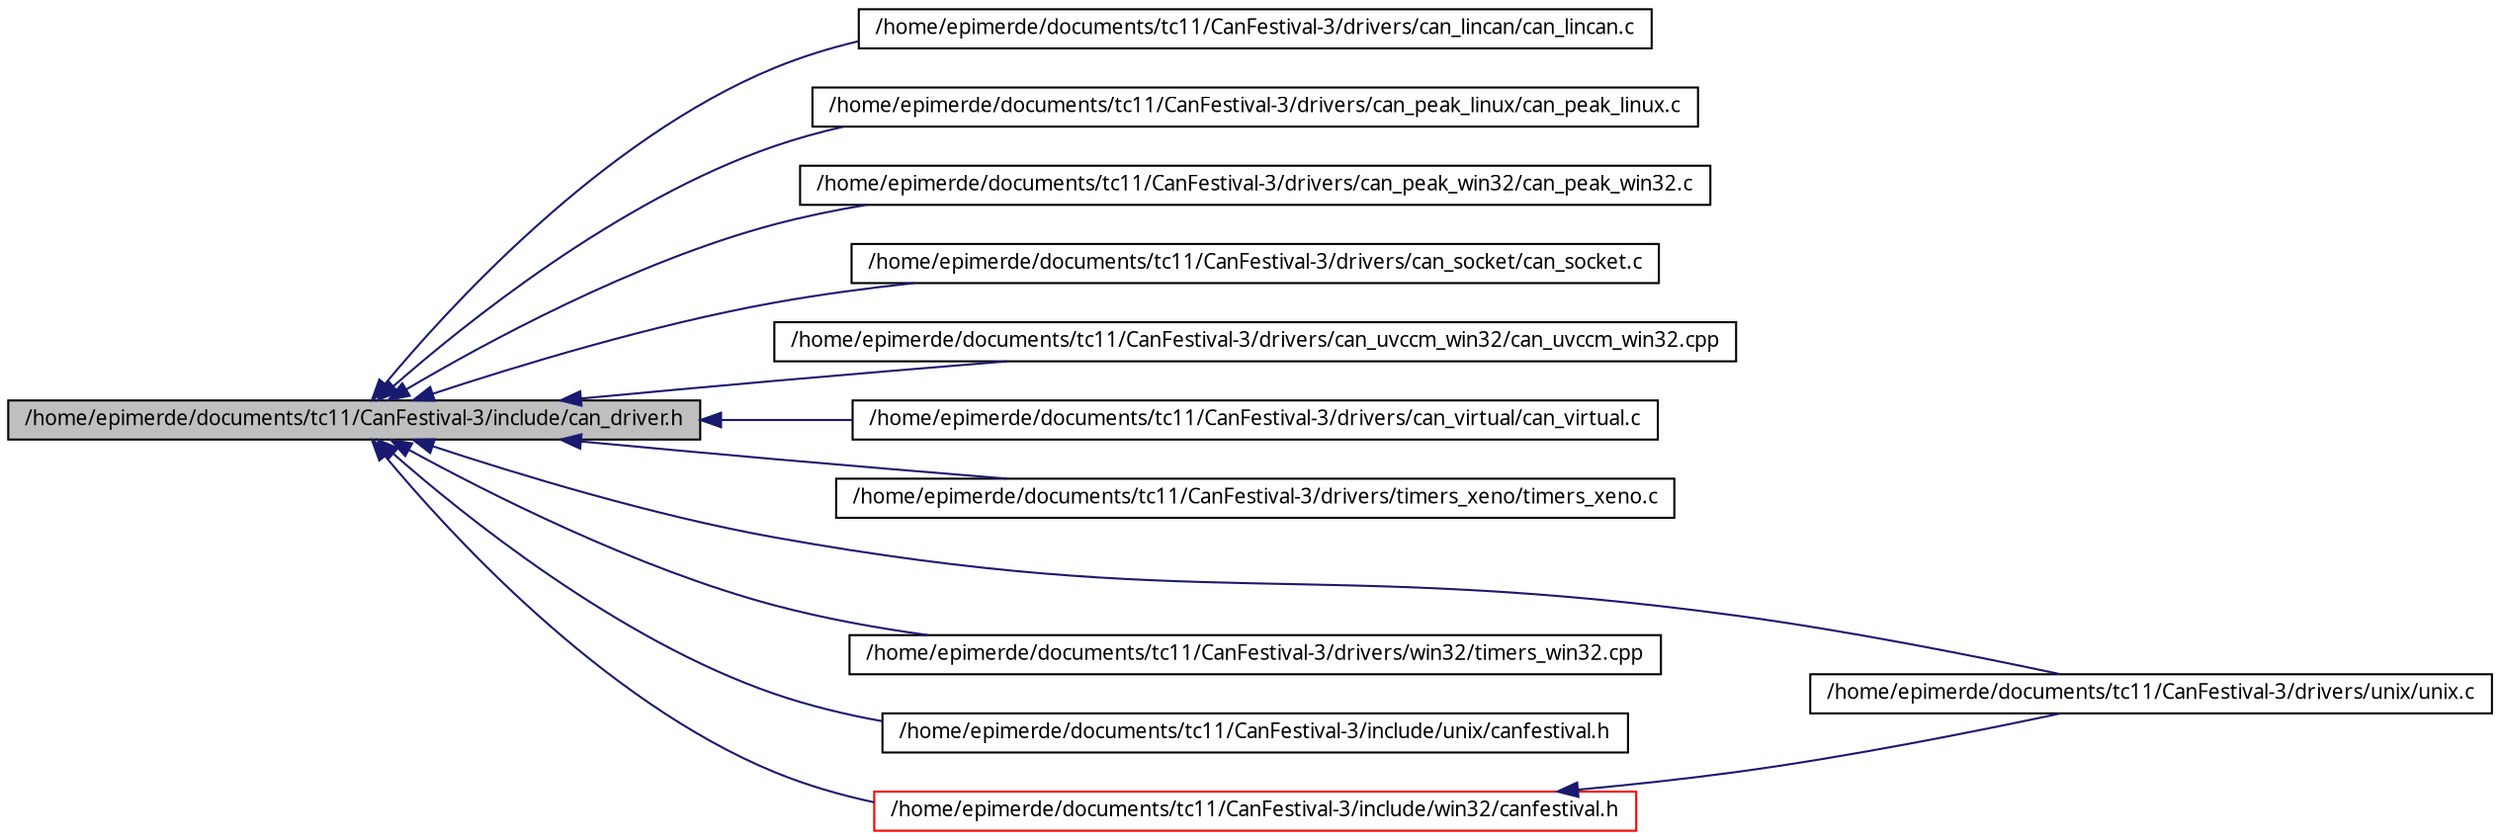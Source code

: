 digraph G
{
  edge [fontname="FreeSans.ttf",fontsize=10,labelfontname="FreeSans.ttf",labelfontsize=10];
  node [fontname="FreeSans.ttf",fontsize=10,shape=record];
  rankdir=LR;
  Node1 [label="/home/epimerde/documents/tc11/CanFestival-3/include/can_driver.h",height=0.2,width=0.4,color="black", fillcolor="grey75", style="filled" fontcolor="black"];
  Node1 -> Node2 [dir=back,color="midnightblue",fontsize=10,style="solid"];
  Node2 [label="/home/epimerde/documents/tc11/CanFestival-3/drivers/can_lincan/can_lincan.c",height=0.2,width=0.4,color="black", fillcolor="white", style="filled",URL="$can__lincan_8c.html"];
  Node1 -> Node3 [dir=back,color="midnightblue",fontsize=10,style="solid"];
  Node3 [label="/home/epimerde/documents/tc11/CanFestival-3/drivers/can_peak_linux/can_peak_linux.c",height=0.2,width=0.4,color="black", fillcolor="white", style="filled",URL="$can__peak__linux_8c.html"];
  Node1 -> Node4 [dir=back,color="midnightblue",fontsize=10,style="solid"];
  Node4 [label="/home/epimerde/documents/tc11/CanFestival-3/drivers/can_peak_win32/can_peak_win32.c",height=0.2,width=0.4,color="black", fillcolor="white", style="filled",URL="$can__peak__win32_8c.html"];
  Node1 -> Node5 [dir=back,color="midnightblue",fontsize=10,style="solid"];
  Node5 [label="/home/epimerde/documents/tc11/CanFestival-3/drivers/can_socket/can_socket.c",height=0.2,width=0.4,color="black", fillcolor="white", style="filled",URL="$can__socket_8c.html"];
  Node1 -> Node6 [dir=back,color="midnightblue",fontsize=10,style="solid"];
  Node6 [label="/home/epimerde/documents/tc11/CanFestival-3/drivers/can_uvccm_win32/can_uvccm_win32.cpp",height=0.2,width=0.4,color="black", fillcolor="white", style="filled",URL="$can__uvccm__win32_8cpp.html"];
  Node1 -> Node7 [dir=back,color="midnightblue",fontsize=10,style="solid"];
  Node7 [label="/home/epimerde/documents/tc11/CanFestival-3/drivers/can_virtual/can_virtual.c",height=0.2,width=0.4,color="black", fillcolor="white", style="filled",URL="$can__virtual_8c.html"];
  Node1 -> Node8 [dir=back,color="midnightblue",fontsize=10,style="solid"];
  Node8 [label="/home/epimerde/documents/tc11/CanFestival-3/drivers/timers_xeno/timers_xeno.c",height=0.2,width=0.4,color="black", fillcolor="white", style="filled",URL="$timers__xeno_8c.html"];
  Node1 -> Node9 [dir=back,color="midnightblue",fontsize=10,style="solid"];
  Node9 [label="/home/epimerde/documents/tc11/CanFestival-3/drivers/unix/unix.c",height=0.2,width=0.4,color="black", fillcolor="white", style="filled",URL="$unix_8c.html"];
  Node1 -> Node10 [dir=back,color="midnightblue",fontsize=10,style="solid"];
  Node10 [label="/home/epimerde/documents/tc11/CanFestival-3/drivers/win32/timers_win32.cpp",height=0.2,width=0.4,color="black", fillcolor="white", style="filled",URL="$timers__win32_8cpp.html"];
  Node1 -> Node11 [dir=back,color="midnightblue",fontsize=10,style="solid"];
  Node11 [label="/home/epimerde/documents/tc11/CanFestival-3/include/unix/canfestival.h",height=0.2,width=0.4,color="black", fillcolor="white", style="filled",URL="$unix_2canfestival_8h.html"];
  Node1 -> Node12 [dir=back,color="midnightblue",fontsize=10,style="solid"];
  Node12 [label="/home/epimerde/documents/tc11/CanFestival-3/include/win32/canfestival.h",height=0.2,width=0.4,color="red", fillcolor="white", style="filled",URL="$win32_2canfestival_8h.html"];
  Node12 -> Node9 [dir=back,color="midnightblue",fontsize=10,style="solid"];
}
